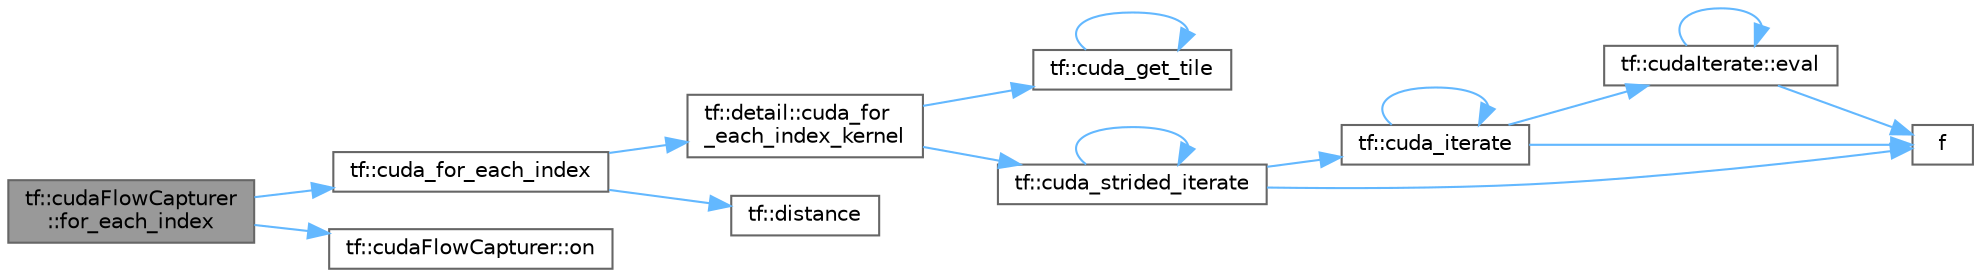 digraph "tf::cudaFlowCapturer::for_each_index"
{
 // LATEX_PDF_SIZE
  bgcolor="transparent";
  edge [fontname=Helvetica,fontsize=10,labelfontname=Helvetica,labelfontsize=10];
  node [fontname=Helvetica,fontsize=10,shape=box,height=0.2,width=0.4];
  rankdir="LR";
  Node1 [id="Node000001",label="tf::cudaFlowCapturer\l::for_each_index",height=0.2,width=0.4,color="gray40", fillcolor="grey60", style="filled", fontcolor="black",tooltip="captures a kernel that applies a callable to each index in the range with the step size"];
  Node1 -> Node2 [id="edge1_Node000001_Node000002",color="steelblue1",style="solid",tooltip=" "];
  Node2 [id="Node000002",label="tf::cuda_for_each_index",height=0.2,width=0.4,color="grey40", fillcolor="white", style="filled",URL="$namespacetf.html#a01ad7ce62fa6f42f2f2fbff3659b7884",tooltip="performs asynchronous parallel iterations over an index-based range of items"];
  Node2 -> Node3 [id="edge2_Node000002_Node000003",color="steelblue1",style="solid",tooltip=" "];
  Node3 [id="Node000003",label="tf::detail::cuda_for\l_each_index_kernel",height=0.2,width=0.4,color="grey40", fillcolor="white", style="filled",URL="$namespacetf_1_1detail.html#aa5625b737f69747c9fe334fc91b9dcb2",tooltip=" "];
  Node3 -> Node4 [id="edge3_Node000003_Node000004",color="steelblue1",style="solid",tooltip=" "];
  Node4 [id="Node000004",label="tf::cuda_get_tile",height=0.2,width=0.4,color="grey40", fillcolor="white", style="filled",URL="$namespacetf.html#a5a41760b383016bd1cebadcfd7f05476",tooltip=" "];
  Node4 -> Node4 [id="edge4_Node000004_Node000004",color="steelblue1",style="solid",tooltip=" "];
  Node3 -> Node5 [id="edge5_Node000003_Node000005",color="steelblue1",style="solid",tooltip=" "];
  Node5 [id="Node000005",label="tf::cuda_strided_iterate",height=0.2,width=0.4,color="grey40", fillcolor="white", style="filled",URL="$namespacetf.html#a24db9e13fd26535886a7efc723ec1477",tooltip=" "];
  Node5 -> Node6 [id="edge6_Node000005_Node000006",color="steelblue1",style="solid",tooltip=" "];
  Node6 [id="Node000006",label="tf::cuda_iterate",height=0.2,width=0.4,color="grey40", fillcolor="white", style="filled",URL="$namespacetf.html#a55e1e8a489984141bc8e0785cd13f9bc",tooltip=" "];
  Node6 -> Node6 [id="edge7_Node000006_Node000006",color="steelblue1",style="solid",tooltip=" "];
  Node6 -> Node7 [id="edge8_Node000006_Node000007",color="steelblue1",style="solid",tooltip=" "];
  Node7 [id="Node000007",label="tf::cudaIterate::eval",height=0.2,width=0.4,color="grey40", fillcolor="white", style="filled",URL="$structtf_1_1cuda_iterate.html#a46b1c72193af5cdfc8697a57754af6f9",tooltip=" "];
  Node7 -> Node7 [id="edge9_Node000007_Node000007",color="steelblue1",style="solid",tooltip=" "];
  Node7 -> Node8 [id="edge10_Node000007_Node000008",color="steelblue1",style="solid",tooltip=" "];
  Node8 [id="Node000008",label="f",height=0.2,width=0.4,color="grey40", fillcolor="white", style="filled",URL="$cxx11__tensor__map_8cpp.html#a7f507fea02198f6cb81c86640c7b1a4e",tooltip=" "];
  Node6 -> Node8 [id="edge11_Node000006_Node000008",color="steelblue1",style="solid",tooltip=" "];
  Node5 -> Node5 [id="edge12_Node000005_Node000005",color="steelblue1",style="solid",tooltip=" "];
  Node5 -> Node8 [id="edge13_Node000005_Node000008",color="steelblue1",style="solid",tooltip=" "];
  Node2 -> Node9 [id="edge14_Node000002_Node000009",color="steelblue1",style="solid",tooltip=" "];
  Node9 [id="Node000009",label="tf::distance",height=0.2,width=0.4,color="grey40", fillcolor="white", style="filled",URL="$namespacetf.html#af00f6babb0818202960cbbf0a83bd8e7",tooltip="calculates the number of iterations in the given index range"];
  Node1 -> Node10 [id="edge15_Node000001_Node000010",color="steelblue1",style="solid",tooltip=" "];
  Node10 [id="Node000010",label="tf::cudaFlowCapturer::on",height=0.2,width=0.4,color="grey40", fillcolor="white", style="filled",URL="$classtf_1_1cuda_flow_capturer.html#ad0d937ae0d77239f148b66a77e35db41",tooltip="captures a sequential CUDA operations from the given callable"];
}
